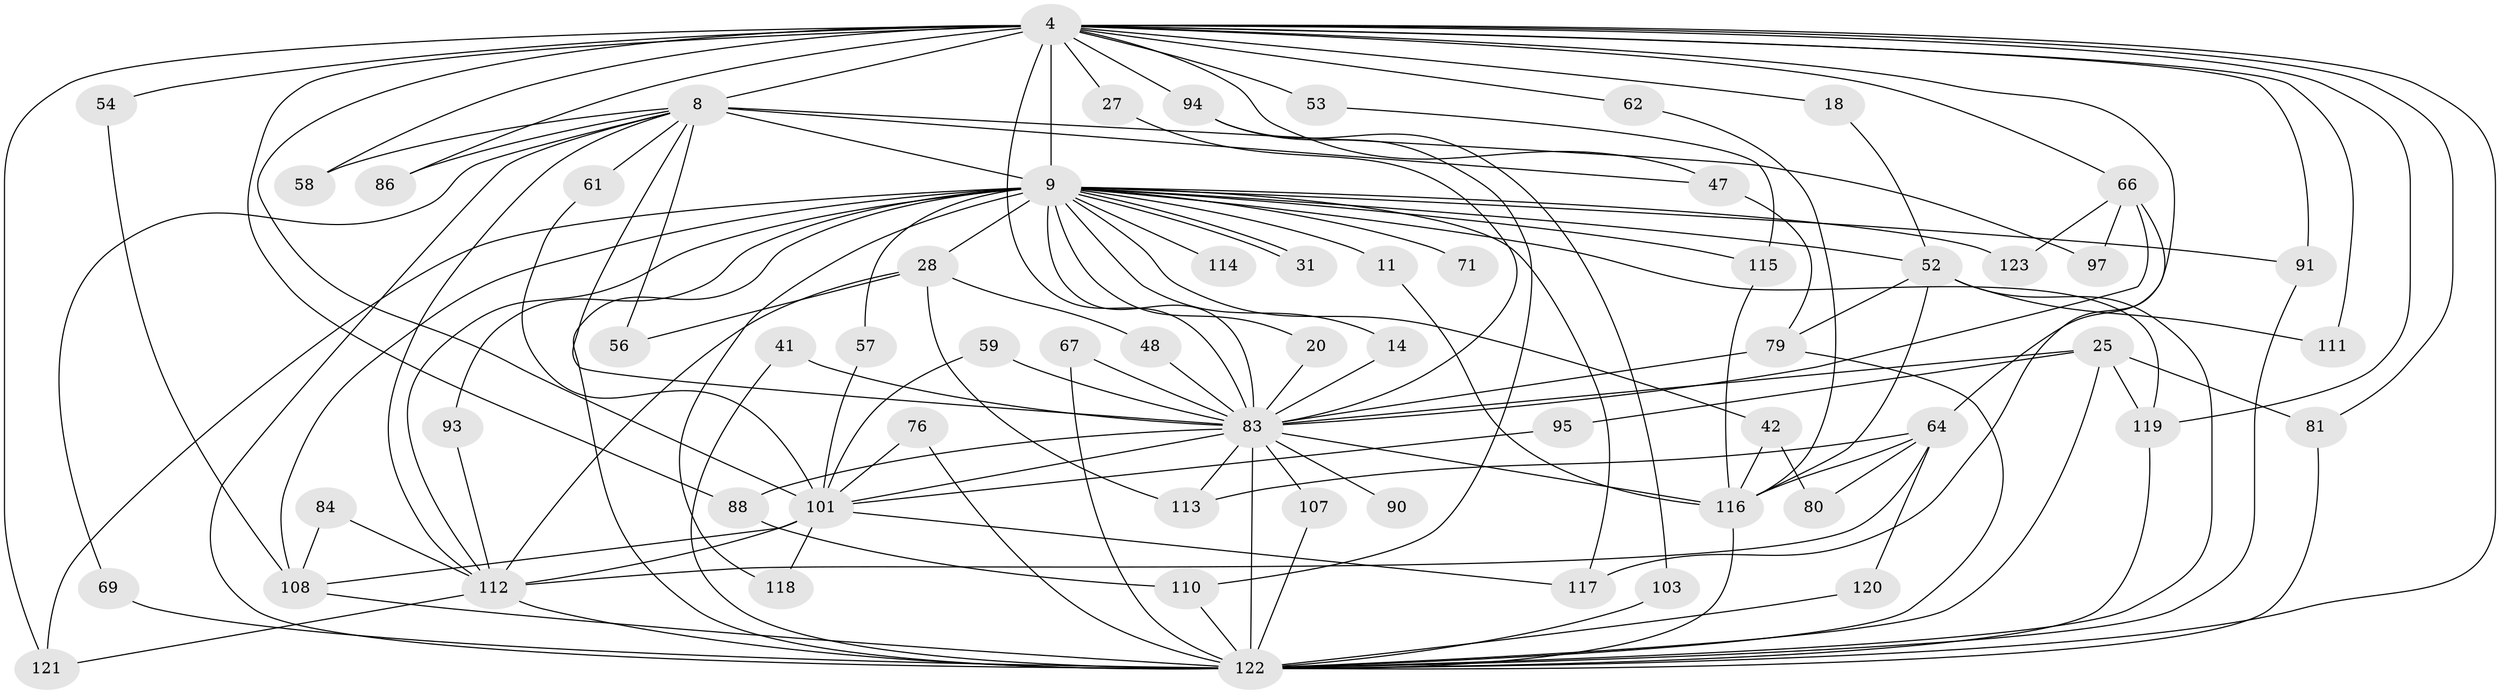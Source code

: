 // original degree distribution, {21: 0.008130081300813009, 32: 0.008130081300813009, 22: 0.008130081300813009, 26: 0.008130081300813009, 19: 0.008130081300813009, 15: 0.008130081300813009, 20: 0.024390243902439025, 14: 0.008130081300813009, 3: 0.23577235772357724, 7: 0.032520325203252036, 2: 0.5040650406504065, 11: 0.008130081300813009, 5: 0.04065040650406504, 6: 0.04065040650406504, 4: 0.056910569105691054}
// Generated by graph-tools (version 1.1) at 2025/45/03/09/25 04:45:13]
// undirected, 61 vertices, 133 edges
graph export_dot {
graph [start="1"]
  node [color=gray90,style=filled];
  4 [super="+1"];
  8 [super="+6"];
  9 [super="+3+5"];
  11;
  14;
  18;
  20;
  25;
  27;
  28;
  31;
  41;
  42;
  47 [super="+17"];
  48;
  52 [super="+39+49"];
  53;
  54;
  56;
  57;
  58;
  59;
  61;
  62;
  64;
  66 [super="+34"];
  67;
  69;
  71;
  76;
  79 [super="+40+72"];
  80;
  81 [super="+65"];
  83 [super="+46+10"];
  84;
  86;
  88 [super="+44"];
  90;
  91 [super="+78"];
  93;
  94;
  95;
  97;
  101 [super="+55+63"];
  103 [super="+12"];
  107;
  108 [super="+36+21"];
  110 [super="+104"];
  111;
  112 [super="+99+85+77"];
  113 [super="+92"];
  114 [super="+106"];
  115 [super="+102"];
  116 [super="+19+60+35+105"];
  117 [super="+109"];
  118;
  119 [super="+23+98"];
  120;
  121 [super="+87"];
  122 [super="+38+2+100"];
  123;
  4 -- 8 [weight=4];
  4 -- 9 [weight=6];
  4 -- 53 [weight=2];
  4 -- 54;
  4 -- 58;
  4 -- 62;
  4 -- 64 [weight=2];
  4 -- 91;
  4 -- 94 [weight=2];
  4 -- 111;
  4 -- 18;
  4 -- 81;
  4 -- 86;
  4 -- 27;
  4 -- 101 [weight=5];
  4 -- 66;
  4 -- 88;
  4 -- 47 [weight=2];
  4 -- 122 [weight=3];
  4 -- 83 [weight=4];
  4 -- 121 [weight=3];
  4 -- 119;
  8 -- 9 [weight=6];
  8 -- 56;
  8 -- 61;
  8 -- 86;
  8 -- 97;
  8 -- 69;
  8 -- 47 [weight=2];
  8 -- 58;
  8 -- 122 [weight=3];
  8 -- 83 [weight=5];
  8 -- 112;
  9 -- 28 [weight=2];
  9 -- 31;
  9 -- 31;
  9 -- 42 [weight=2];
  9 -- 83 [weight=7];
  9 -- 108 [weight=2];
  9 -- 118;
  9 -- 123;
  9 -- 71;
  9 -- 11 [weight=2];
  9 -- 14;
  9 -- 20;
  9 -- 114 [weight=3];
  9 -- 117;
  9 -- 121 [weight=3];
  9 -- 93;
  9 -- 57;
  9 -- 52 [weight=3];
  9 -- 122 [weight=3];
  9 -- 91;
  9 -- 115;
  9 -- 112;
  9 -- 119;
  11 -- 116;
  14 -- 83;
  18 -- 52;
  20 -- 83;
  25 -- 95;
  25 -- 83 [weight=2];
  25 -- 81;
  25 -- 119;
  25 -- 122;
  27 -- 83;
  28 -- 48;
  28 -- 56;
  28 -- 113;
  28 -- 112;
  41 -- 122;
  41 -- 83;
  42 -- 80;
  42 -- 116;
  47 -- 79 [weight=2];
  48 -- 83;
  52 -- 111;
  52 -- 122 [weight=5];
  52 -- 116;
  52 -- 79;
  53 -- 115;
  54 -- 108;
  57 -- 101;
  59 -- 101;
  59 -- 83;
  61 -- 101;
  62 -- 116;
  64 -- 80;
  64 -- 116;
  64 -- 120;
  64 -- 113;
  64 -- 112;
  66 -- 97;
  66 -- 123;
  66 -- 83 [weight=2];
  66 -- 117;
  67 -- 122;
  67 -- 83;
  69 -- 122;
  76 -- 101;
  76 -- 122;
  79 -- 122;
  79 -- 83;
  81 -- 122;
  83 -- 107;
  83 -- 88 [weight=2];
  83 -- 90 [weight=2];
  83 -- 101;
  83 -- 116 [weight=2];
  83 -- 122 [weight=3];
  83 -- 113;
  84 -- 108;
  84 -- 112;
  88 -- 110;
  91 -- 122;
  93 -- 112;
  94 -- 103;
  94 -- 110;
  95 -- 101;
  101 -- 118;
  101 -- 108;
  101 -- 112 [weight=3];
  101 -- 117;
  103 -- 122;
  107 -- 122;
  108 -- 122;
  110 -- 122;
  112 -- 122 [weight=4];
  112 -- 121;
  115 -- 116;
  116 -- 122;
  119 -- 122;
  120 -- 122;
}
